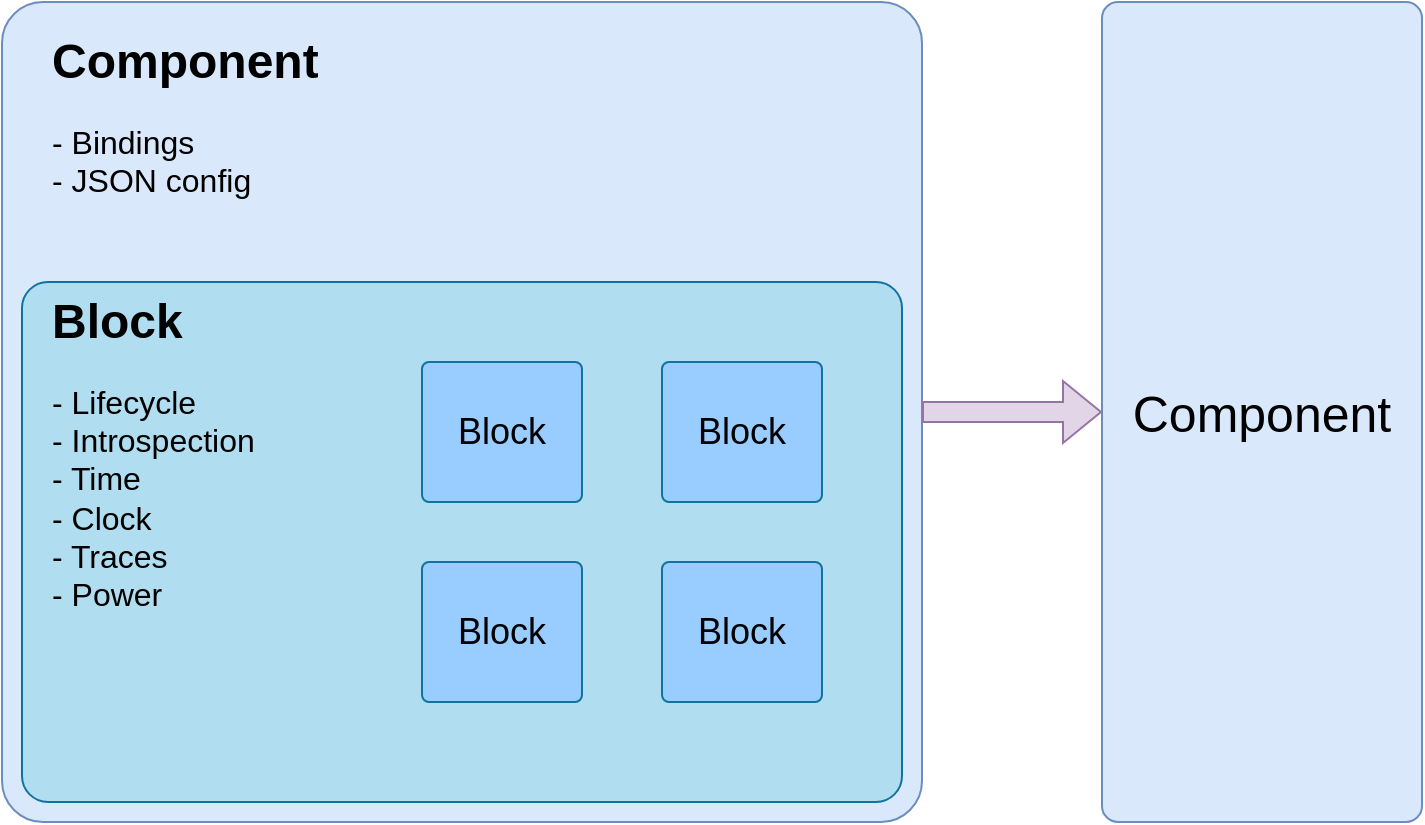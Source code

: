 <mxfile version="22.1.2" type="device">
  <diagram name="Page-1" id="U2EPF4f_37WxK7jrNEku">
    <mxGraphModel dx="1436" dy="1007" grid="1" gridSize="10" guides="1" tooltips="1" connect="1" arrows="1" fold="1" page="1" pageScale="1" pageWidth="827" pageHeight="1169" math="0" shadow="0">
      <root>
        <mxCell id="0" />
        <mxCell id="1" parent="0" />
        <mxCell id="OYBRQHgp1X63FzrZNqn0-1" value="&lt;font style=&quot;font-size: 16px;&quot;&gt;&lt;br&gt;&lt;/font&gt;" style="rounded=1;whiteSpace=wrap;html=1;fillColor=#dae8fc;strokeColor=#6c8ebf;align=left;arcSize=5;" vertex="1" parent="1">
          <mxGeometry x="90" y="230" width="460" height="410" as="geometry" />
        </mxCell>
        <mxCell id="OYBRQHgp1X63FzrZNqn0-2" value="&lt;font style=&quot;font-size: 16px;&quot;&gt;&lt;br&gt;&lt;/font&gt;" style="rounded=1;whiteSpace=wrap;html=1;fillColor=#b1ddf0;strokeColor=#10739e;align=left;arcSize=5;" vertex="1" parent="1">
          <mxGeometry x="100" y="370" width="440" height="260" as="geometry" />
        </mxCell>
        <mxCell id="OYBRQHgp1X63FzrZNqn0-4" value="&lt;h1&gt;Component&lt;/h1&gt;&lt;div style=&quot;font-size: 16px;&quot;&gt;&lt;font style=&quot;font-size: 16px;&quot;&gt;- Bindings&lt;/font&gt;&lt;/div&gt;&lt;div style=&quot;font-size: 16px;&quot;&gt;&lt;font style=&quot;font-size: 16px;&quot;&gt;- JSON config&lt;/font&gt;&lt;/div&gt;" style="text;html=1;strokeColor=none;fillColor=none;spacing=5;spacingTop=-20;whiteSpace=wrap;overflow=hidden;rounded=0;" vertex="1" parent="1">
          <mxGeometry x="110" y="240" width="190" height="200" as="geometry" />
        </mxCell>
        <mxCell id="OYBRQHgp1X63FzrZNqn0-5" value="&lt;h1&gt;Block&lt;/h1&gt;&lt;div style=&quot;font-size: 16px;&quot;&gt;&lt;font style=&quot;font-size: 16px;&quot;&gt;- Lifecycle&lt;/font&gt;&lt;/div&gt;&lt;div style=&quot;font-size: 16px;&quot;&gt;&lt;font style=&quot;font-size: 16px;&quot;&gt;- Introspection&lt;/font&gt;&lt;/div&gt;&lt;div style=&quot;font-size: 16px;&quot;&gt;&lt;font style=&quot;font-size: 16px;&quot;&gt;- Time&lt;/font&gt;&lt;/div&gt;&lt;div style=&quot;font-size: 16px;&quot;&gt;&lt;font style=&quot;font-size: 16px;&quot;&gt;- Clock&lt;/font&gt;&lt;/div&gt;&lt;div style=&quot;font-size: 16px;&quot;&gt;&lt;font style=&quot;font-size: 16px;&quot;&gt;- Traces&lt;/font&gt;&lt;/div&gt;&lt;div style=&quot;font-size: 16px;&quot;&gt;&lt;font style=&quot;font-size: 16px;&quot;&gt;- Power&lt;/font&gt;&lt;/div&gt;" style="text;html=1;strokeColor=none;fillColor=none;spacing=5;spacingTop=-20;whiteSpace=wrap;overflow=hidden;rounded=0;" vertex="1" parent="1">
          <mxGeometry x="110" y="370" width="190" height="200" as="geometry" />
        </mxCell>
        <mxCell id="OYBRQHgp1X63FzrZNqn0-6" value="&lt;div style=&quot;&quot;&gt;&lt;span style=&quot;font-size: 25px; background-color: initial;&quot;&gt;Component&lt;/span&gt;&lt;/div&gt;" style="rounded=1;whiteSpace=wrap;html=1;fillColor=#dae8fc;strokeColor=#6c8ebf;align=center;arcSize=5;" vertex="1" parent="1">
          <mxGeometry x="640" y="230" width="160" height="410" as="geometry" />
        </mxCell>
        <mxCell id="OYBRQHgp1X63FzrZNqn0-9" value="" style="endArrow=classic;html=1;rounded=0;exitX=1;exitY=0.5;exitDx=0;exitDy=0;entryX=0;entryY=0.5;entryDx=0;entryDy=0;shape=flexArrow;fillColor=#e1d5e7;strokeColor=#9673a6;" edge="1" parent="1" source="OYBRQHgp1X63FzrZNqn0-1" target="OYBRQHgp1X63FzrZNqn0-6">
          <mxGeometry width="50" height="50" relative="1" as="geometry">
            <mxPoint x="390" y="490" as="sourcePoint" />
            <mxPoint x="440" y="440" as="targetPoint" />
          </mxGeometry>
        </mxCell>
        <mxCell id="OYBRQHgp1X63FzrZNqn0-11" value="&lt;div style=&quot;&quot;&gt;&lt;span style=&quot;background-color: initial;&quot;&gt;&lt;font style=&quot;font-size: 18px;&quot;&gt;Block&lt;/font&gt;&lt;/span&gt;&lt;/div&gt;" style="rounded=1;whiteSpace=wrap;html=1;fillColor=#99CCFF;strokeColor=#10739e;align=center;arcSize=5;" vertex="1" parent="1">
          <mxGeometry x="300" y="410" width="80" height="70" as="geometry" />
        </mxCell>
        <mxCell id="OYBRQHgp1X63FzrZNqn0-15" value="&lt;div style=&quot;&quot;&gt;&lt;span style=&quot;background-color: initial;&quot;&gt;&lt;font style=&quot;font-size: 18px;&quot;&gt;Block&lt;/font&gt;&lt;/span&gt;&lt;/div&gt;" style="rounded=1;whiteSpace=wrap;html=1;fillColor=#99CCFF;strokeColor=#10739e;align=center;arcSize=5;" vertex="1" parent="1">
          <mxGeometry x="420" y="410" width="80" height="70" as="geometry" />
        </mxCell>
        <mxCell id="OYBRQHgp1X63FzrZNqn0-17" value="&lt;div style=&quot;&quot;&gt;&lt;span style=&quot;background-color: initial;&quot;&gt;&lt;font style=&quot;font-size: 18px;&quot;&gt;Block&lt;/font&gt;&lt;/span&gt;&lt;/div&gt;" style="rounded=1;whiteSpace=wrap;html=1;fillColor=#99CCFF;strokeColor=#10739e;align=center;arcSize=5;" vertex="1" parent="1">
          <mxGeometry x="300" y="510" width="80" height="70" as="geometry" />
        </mxCell>
        <mxCell id="OYBRQHgp1X63FzrZNqn0-18" value="&lt;div style=&quot;&quot;&gt;&lt;span style=&quot;background-color: initial;&quot;&gt;&lt;font style=&quot;font-size: 18px;&quot;&gt;Block&lt;/font&gt;&lt;/span&gt;&lt;/div&gt;" style="rounded=1;whiteSpace=wrap;html=1;fillColor=#99CCFF;strokeColor=#10739e;align=center;arcSize=5;" vertex="1" parent="1">
          <mxGeometry x="420" y="510" width="80" height="70" as="geometry" />
        </mxCell>
      </root>
    </mxGraphModel>
  </diagram>
</mxfile>
